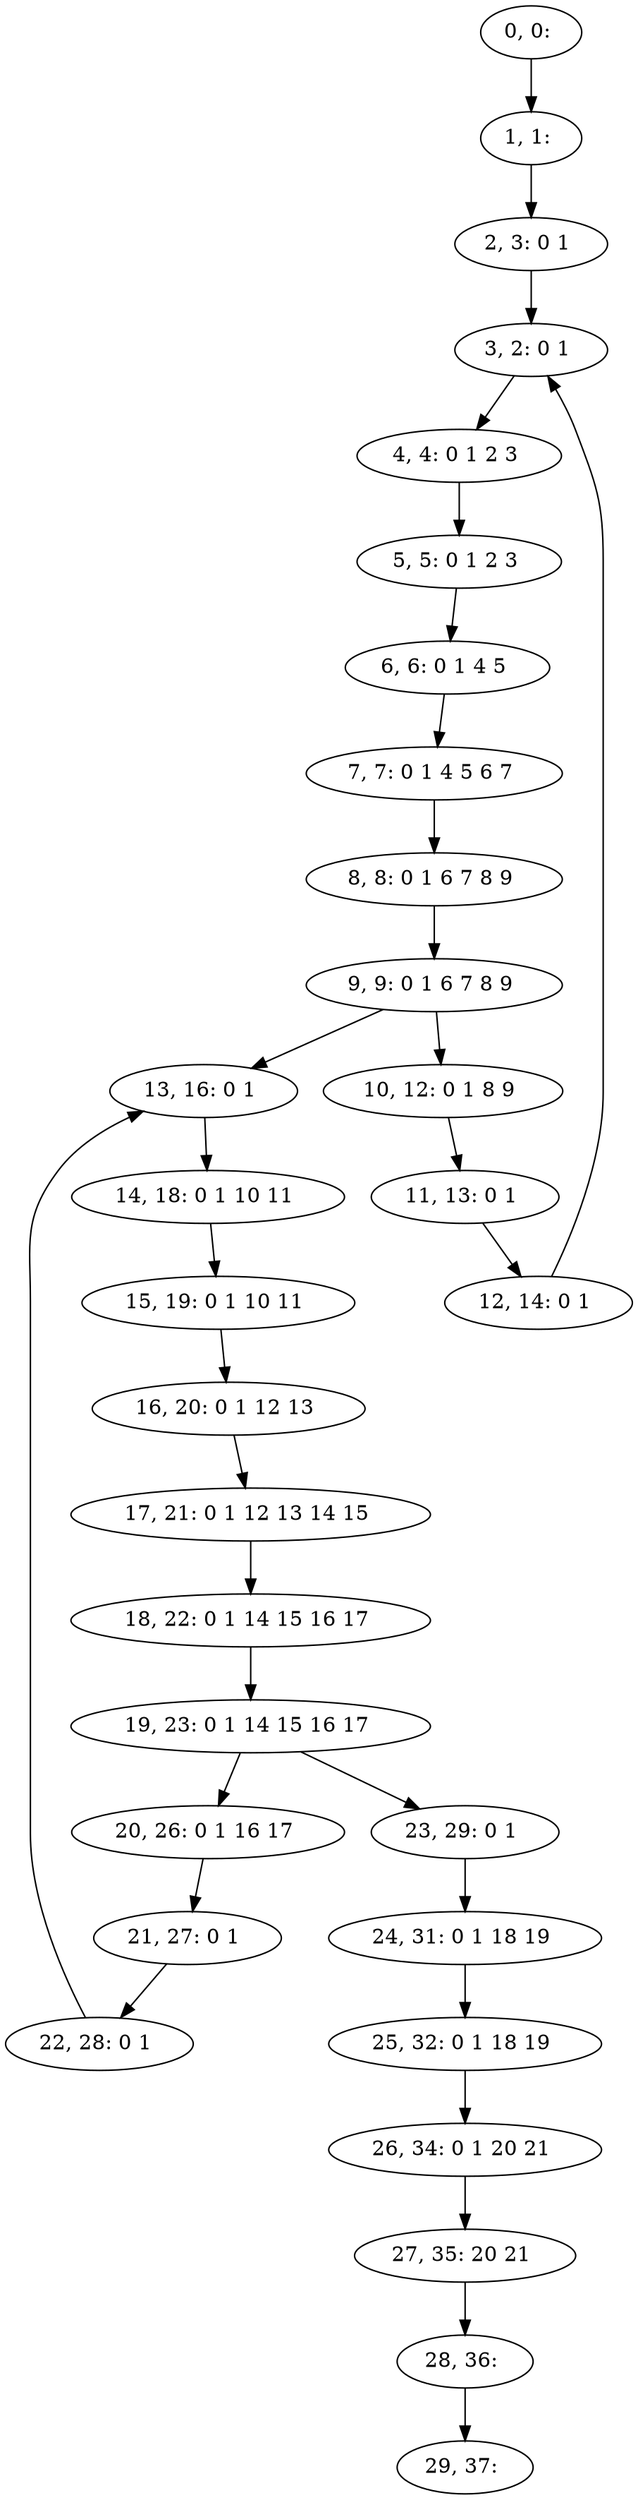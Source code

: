digraph G {
0[label="0, 0: "];
1[label="1, 1: "];
2[label="2, 3: 0 1 "];
3[label="3, 2: 0 1 "];
4[label="4, 4: 0 1 2 3 "];
5[label="5, 5: 0 1 2 3 "];
6[label="6, 6: 0 1 4 5 "];
7[label="7, 7: 0 1 4 5 6 7 "];
8[label="8, 8: 0 1 6 7 8 9 "];
9[label="9, 9: 0 1 6 7 8 9 "];
10[label="10, 12: 0 1 8 9 "];
11[label="11, 13: 0 1 "];
12[label="12, 14: 0 1 "];
13[label="13, 16: 0 1 "];
14[label="14, 18: 0 1 10 11 "];
15[label="15, 19: 0 1 10 11 "];
16[label="16, 20: 0 1 12 13 "];
17[label="17, 21: 0 1 12 13 14 15 "];
18[label="18, 22: 0 1 14 15 16 17 "];
19[label="19, 23: 0 1 14 15 16 17 "];
20[label="20, 26: 0 1 16 17 "];
21[label="21, 27: 0 1 "];
22[label="22, 28: 0 1 "];
23[label="23, 29: 0 1 "];
24[label="24, 31: 0 1 18 19 "];
25[label="25, 32: 0 1 18 19 "];
26[label="26, 34: 0 1 20 21 "];
27[label="27, 35: 20 21 "];
28[label="28, 36: "];
29[label="29, 37: "];
0->1 ;
1->2 ;
2->3 ;
3->4 ;
4->5 ;
5->6 ;
6->7 ;
7->8 ;
8->9 ;
9->10 ;
9->13 ;
10->11 ;
11->12 ;
12->3 ;
13->14 ;
14->15 ;
15->16 ;
16->17 ;
17->18 ;
18->19 ;
19->20 ;
19->23 ;
20->21 ;
21->22 ;
22->13 ;
23->24 ;
24->25 ;
25->26 ;
26->27 ;
27->28 ;
28->29 ;
}

